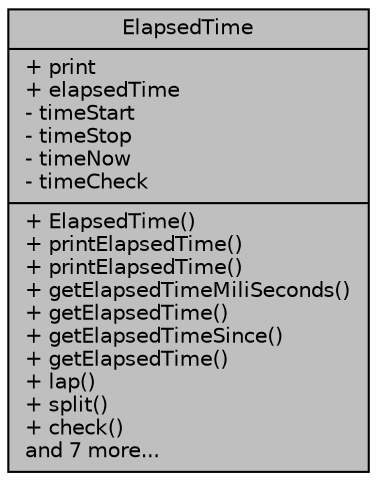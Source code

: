 digraph "ElapsedTime"
{
 // INTERACTIVE_SVG=YES
  edge [fontname="Helvetica",fontsize="10",labelfontname="Helvetica",labelfontsize="10"];
  node [fontname="Helvetica",fontsize="10",shape=record];
  Node1 [label="{ElapsedTime\n|+ print\l+ elapsedTime\l- timeStart\l- timeStop\l- timeNow\l- timeCheck\l|+ ElapsedTime()\l+ printElapsedTime()\l+ printElapsedTime()\l+ getElapsedTimeMiliSeconds()\l+ getElapsedTime()\l+ getElapsedTimeSince()\l+ getElapsedTime()\l+ lap()\l+ split()\l+ check()\land 7 more...\l}",height=0.2,width=0.4,color="black", fillcolor="grey75", style="filled", fontcolor="black"];
}
